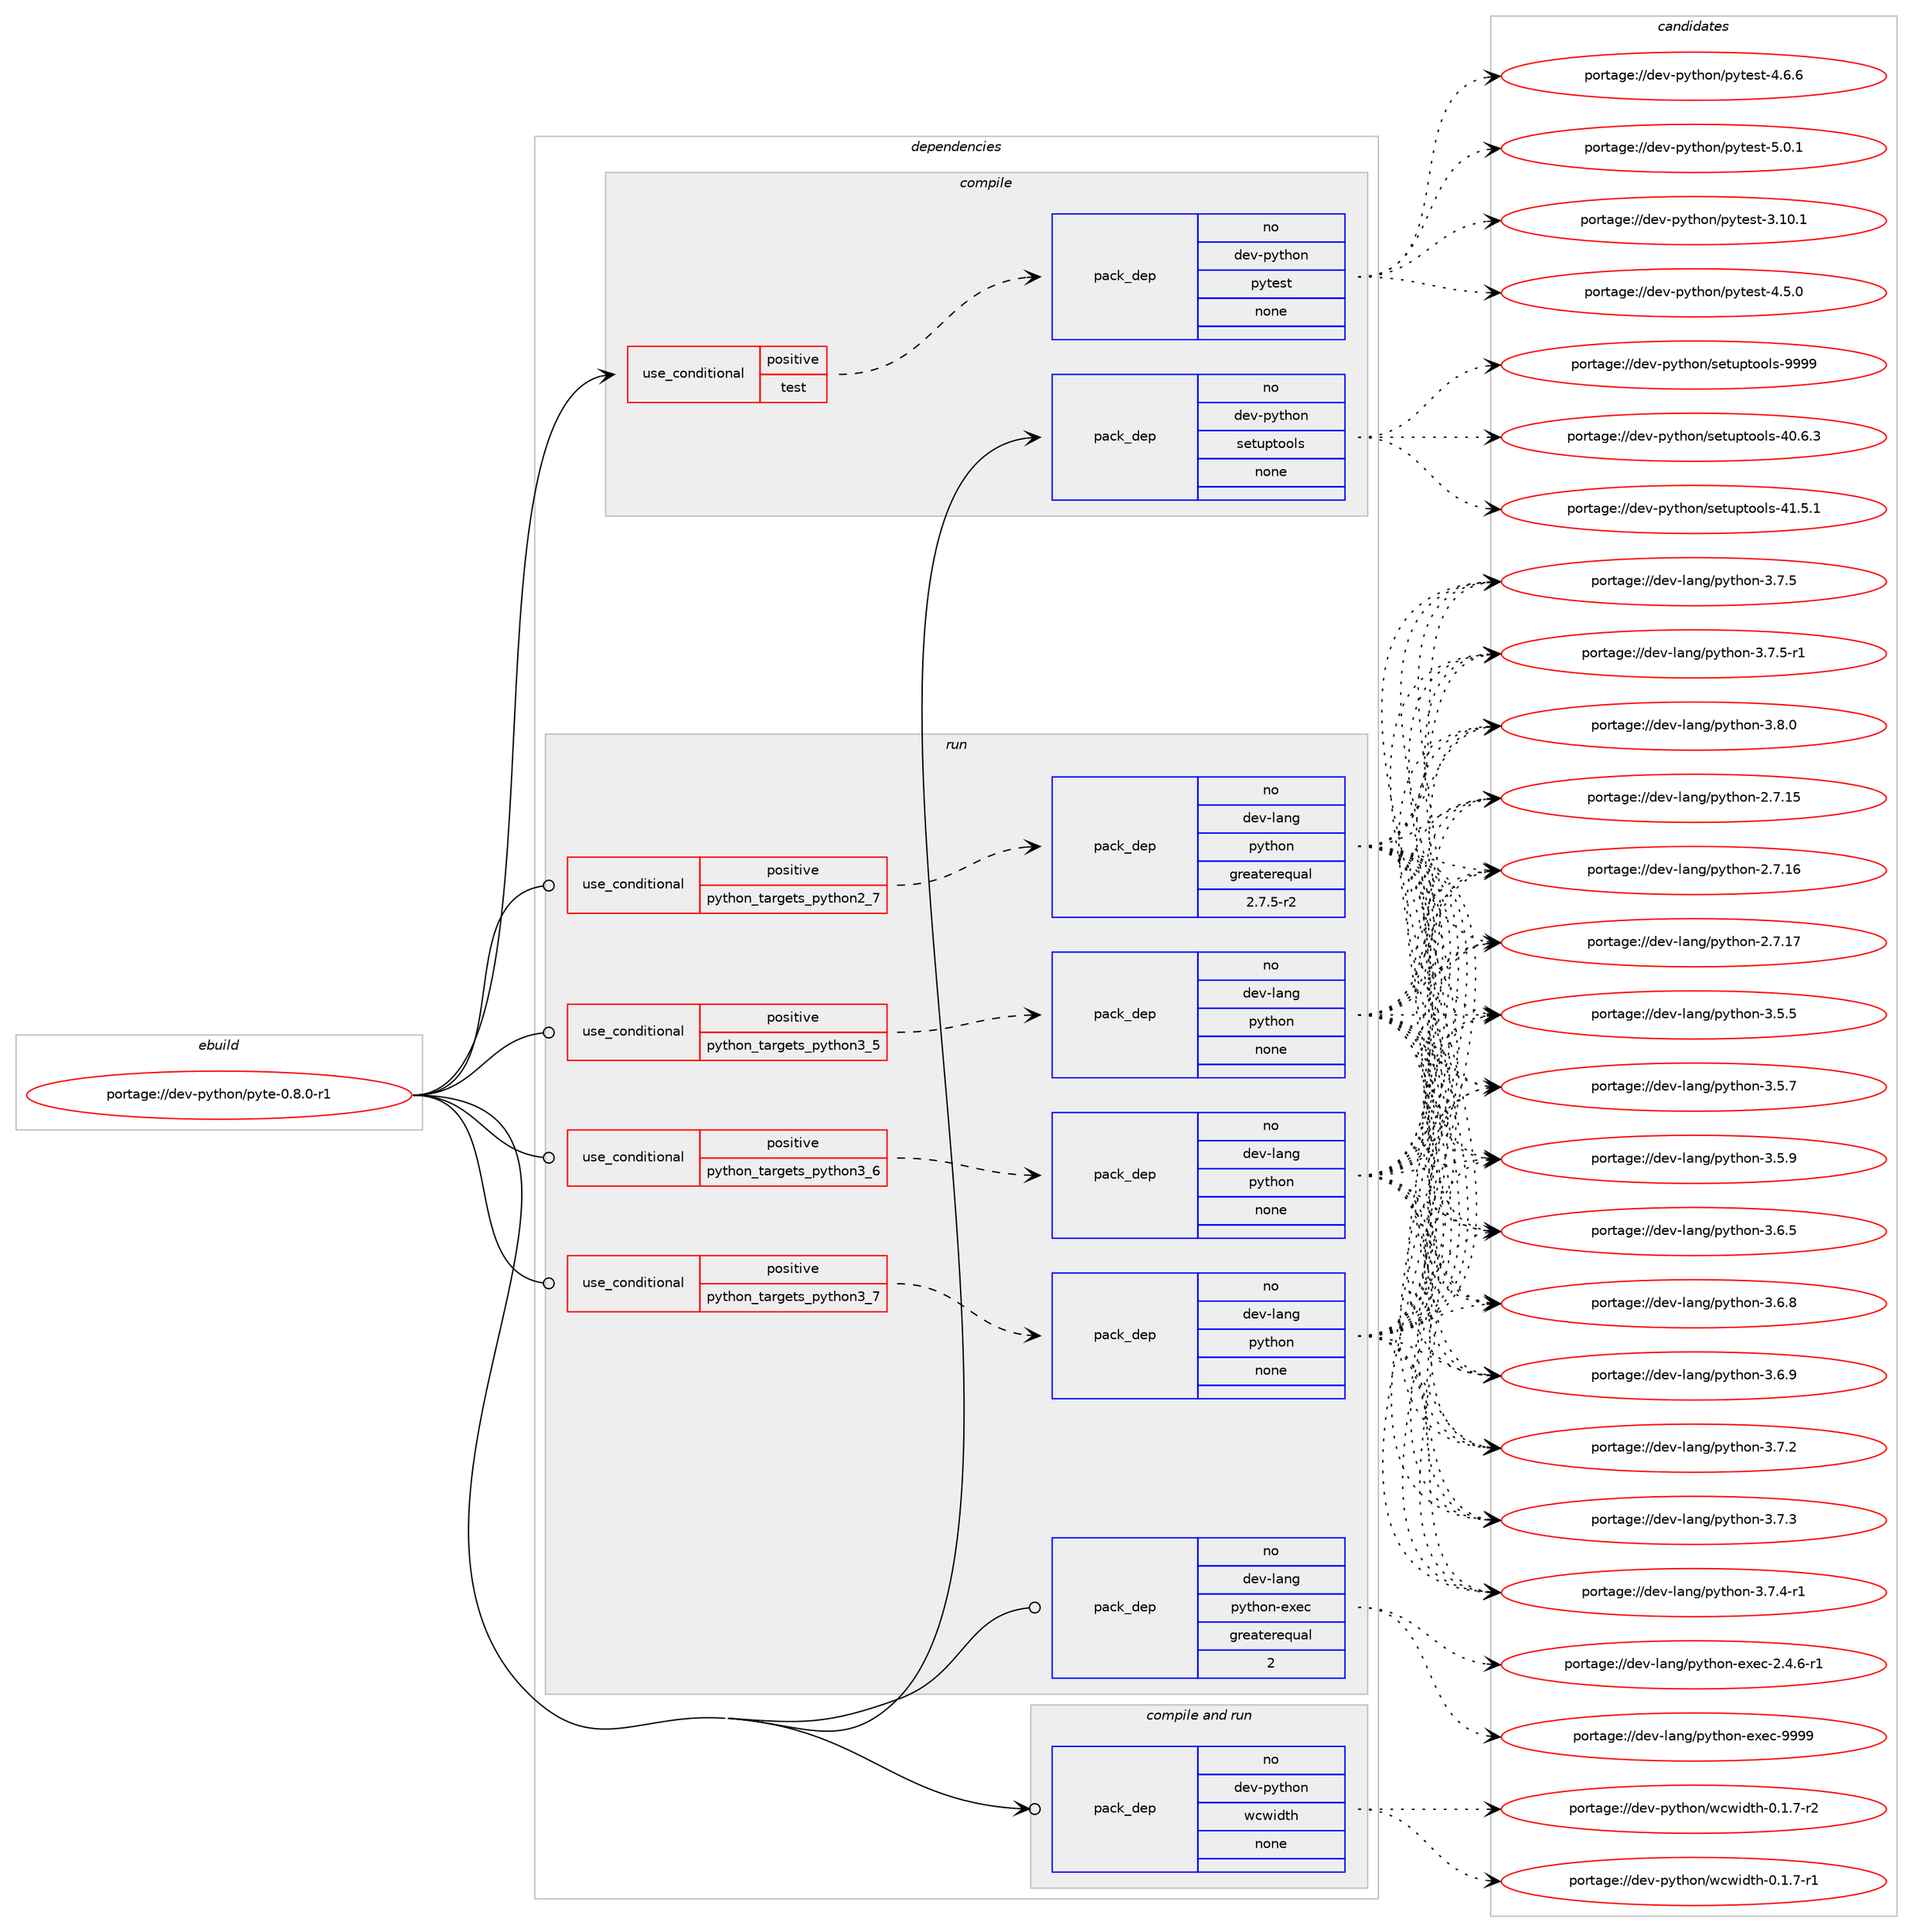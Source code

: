 digraph prolog {

# *************
# Graph options
# *************

newrank=true;
concentrate=true;
compound=true;
graph [rankdir=LR,fontname=Helvetica,fontsize=10,ranksep=1.5];#, ranksep=2.5, nodesep=0.2];
edge  [arrowhead=vee];
node  [fontname=Helvetica,fontsize=10];

# **********
# The ebuild
# **********

subgraph cluster_leftcol {
color=gray;
rank=same;
label=<<i>ebuild</i>>;
id [label="portage://dev-python/pyte-0.8.0-r1", color=red, width=4, href="../dev-python/pyte-0.8.0-r1.svg"];
}

# ****************
# The dependencies
# ****************

subgraph cluster_midcol {
color=gray;
label=<<i>dependencies</i>>;
subgraph cluster_compile {
fillcolor="#eeeeee";
style=filled;
label=<<i>compile</i>>;
subgraph cond36202 {
dependency164005 [label=<<TABLE BORDER="0" CELLBORDER="1" CELLSPACING="0" CELLPADDING="4"><TR><TD ROWSPAN="3" CELLPADDING="10">use_conditional</TD></TR><TR><TD>positive</TD></TR><TR><TD>test</TD></TR></TABLE>>, shape=none, color=red];
subgraph pack124417 {
dependency164006 [label=<<TABLE BORDER="0" CELLBORDER="1" CELLSPACING="0" CELLPADDING="4" WIDTH="220"><TR><TD ROWSPAN="6" CELLPADDING="30">pack_dep</TD></TR><TR><TD WIDTH="110">no</TD></TR><TR><TD>dev-python</TD></TR><TR><TD>pytest</TD></TR><TR><TD>none</TD></TR><TR><TD></TD></TR></TABLE>>, shape=none, color=blue];
}
dependency164005:e -> dependency164006:w [weight=20,style="dashed",arrowhead="vee"];
}
id:e -> dependency164005:w [weight=20,style="solid",arrowhead="vee"];
subgraph pack124418 {
dependency164007 [label=<<TABLE BORDER="0" CELLBORDER="1" CELLSPACING="0" CELLPADDING="4" WIDTH="220"><TR><TD ROWSPAN="6" CELLPADDING="30">pack_dep</TD></TR><TR><TD WIDTH="110">no</TD></TR><TR><TD>dev-python</TD></TR><TR><TD>setuptools</TD></TR><TR><TD>none</TD></TR><TR><TD></TD></TR></TABLE>>, shape=none, color=blue];
}
id:e -> dependency164007:w [weight=20,style="solid",arrowhead="vee"];
}
subgraph cluster_compileandrun {
fillcolor="#eeeeee";
style=filled;
label=<<i>compile and run</i>>;
subgraph pack124419 {
dependency164008 [label=<<TABLE BORDER="0" CELLBORDER="1" CELLSPACING="0" CELLPADDING="4" WIDTH="220"><TR><TD ROWSPAN="6" CELLPADDING="30">pack_dep</TD></TR><TR><TD WIDTH="110">no</TD></TR><TR><TD>dev-python</TD></TR><TR><TD>wcwidth</TD></TR><TR><TD>none</TD></TR><TR><TD></TD></TR></TABLE>>, shape=none, color=blue];
}
id:e -> dependency164008:w [weight=20,style="solid",arrowhead="odotvee"];
}
subgraph cluster_run {
fillcolor="#eeeeee";
style=filled;
label=<<i>run</i>>;
subgraph cond36203 {
dependency164009 [label=<<TABLE BORDER="0" CELLBORDER="1" CELLSPACING="0" CELLPADDING="4"><TR><TD ROWSPAN="3" CELLPADDING="10">use_conditional</TD></TR><TR><TD>positive</TD></TR><TR><TD>python_targets_python2_7</TD></TR></TABLE>>, shape=none, color=red];
subgraph pack124420 {
dependency164010 [label=<<TABLE BORDER="0" CELLBORDER="1" CELLSPACING="0" CELLPADDING="4" WIDTH="220"><TR><TD ROWSPAN="6" CELLPADDING="30">pack_dep</TD></TR><TR><TD WIDTH="110">no</TD></TR><TR><TD>dev-lang</TD></TR><TR><TD>python</TD></TR><TR><TD>greaterequal</TD></TR><TR><TD>2.7.5-r2</TD></TR></TABLE>>, shape=none, color=blue];
}
dependency164009:e -> dependency164010:w [weight=20,style="dashed",arrowhead="vee"];
}
id:e -> dependency164009:w [weight=20,style="solid",arrowhead="odot"];
subgraph cond36204 {
dependency164011 [label=<<TABLE BORDER="0" CELLBORDER="1" CELLSPACING="0" CELLPADDING="4"><TR><TD ROWSPAN="3" CELLPADDING="10">use_conditional</TD></TR><TR><TD>positive</TD></TR><TR><TD>python_targets_python3_5</TD></TR></TABLE>>, shape=none, color=red];
subgraph pack124421 {
dependency164012 [label=<<TABLE BORDER="0" CELLBORDER="1" CELLSPACING="0" CELLPADDING="4" WIDTH="220"><TR><TD ROWSPAN="6" CELLPADDING="30">pack_dep</TD></TR><TR><TD WIDTH="110">no</TD></TR><TR><TD>dev-lang</TD></TR><TR><TD>python</TD></TR><TR><TD>none</TD></TR><TR><TD></TD></TR></TABLE>>, shape=none, color=blue];
}
dependency164011:e -> dependency164012:w [weight=20,style="dashed",arrowhead="vee"];
}
id:e -> dependency164011:w [weight=20,style="solid",arrowhead="odot"];
subgraph cond36205 {
dependency164013 [label=<<TABLE BORDER="0" CELLBORDER="1" CELLSPACING="0" CELLPADDING="4"><TR><TD ROWSPAN="3" CELLPADDING="10">use_conditional</TD></TR><TR><TD>positive</TD></TR><TR><TD>python_targets_python3_6</TD></TR></TABLE>>, shape=none, color=red];
subgraph pack124422 {
dependency164014 [label=<<TABLE BORDER="0" CELLBORDER="1" CELLSPACING="0" CELLPADDING="4" WIDTH="220"><TR><TD ROWSPAN="6" CELLPADDING="30">pack_dep</TD></TR><TR><TD WIDTH="110">no</TD></TR><TR><TD>dev-lang</TD></TR><TR><TD>python</TD></TR><TR><TD>none</TD></TR><TR><TD></TD></TR></TABLE>>, shape=none, color=blue];
}
dependency164013:e -> dependency164014:w [weight=20,style="dashed",arrowhead="vee"];
}
id:e -> dependency164013:w [weight=20,style="solid",arrowhead="odot"];
subgraph cond36206 {
dependency164015 [label=<<TABLE BORDER="0" CELLBORDER="1" CELLSPACING="0" CELLPADDING="4"><TR><TD ROWSPAN="3" CELLPADDING="10">use_conditional</TD></TR><TR><TD>positive</TD></TR><TR><TD>python_targets_python3_7</TD></TR></TABLE>>, shape=none, color=red];
subgraph pack124423 {
dependency164016 [label=<<TABLE BORDER="0" CELLBORDER="1" CELLSPACING="0" CELLPADDING="4" WIDTH="220"><TR><TD ROWSPAN="6" CELLPADDING="30">pack_dep</TD></TR><TR><TD WIDTH="110">no</TD></TR><TR><TD>dev-lang</TD></TR><TR><TD>python</TD></TR><TR><TD>none</TD></TR><TR><TD></TD></TR></TABLE>>, shape=none, color=blue];
}
dependency164015:e -> dependency164016:w [weight=20,style="dashed",arrowhead="vee"];
}
id:e -> dependency164015:w [weight=20,style="solid",arrowhead="odot"];
subgraph pack124424 {
dependency164017 [label=<<TABLE BORDER="0" CELLBORDER="1" CELLSPACING="0" CELLPADDING="4" WIDTH="220"><TR><TD ROWSPAN="6" CELLPADDING="30">pack_dep</TD></TR><TR><TD WIDTH="110">no</TD></TR><TR><TD>dev-lang</TD></TR><TR><TD>python-exec</TD></TR><TR><TD>greaterequal</TD></TR><TR><TD>2</TD></TR></TABLE>>, shape=none, color=blue];
}
id:e -> dependency164017:w [weight=20,style="solid",arrowhead="odot"];
}
}

# **************
# The candidates
# **************

subgraph cluster_choices {
rank=same;
color=gray;
label=<<i>candidates</i>>;

subgraph choice124417 {
color=black;
nodesep=1;
choiceportage100101118451121211161041111104711212111610111511645514649484649 [label="portage://dev-python/pytest-3.10.1", color=red, width=4,href="../dev-python/pytest-3.10.1.svg"];
choiceportage1001011184511212111610411111047112121116101115116455246534648 [label="portage://dev-python/pytest-4.5.0", color=red, width=4,href="../dev-python/pytest-4.5.0.svg"];
choiceportage1001011184511212111610411111047112121116101115116455246544654 [label="portage://dev-python/pytest-4.6.6", color=red, width=4,href="../dev-python/pytest-4.6.6.svg"];
choiceportage1001011184511212111610411111047112121116101115116455346484649 [label="portage://dev-python/pytest-5.0.1", color=red, width=4,href="../dev-python/pytest-5.0.1.svg"];
dependency164006:e -> choiceportage100101118451121211161041111104711212111610111511645514649484649:w [style=dotted,weight="100"];
dependency164006:e -> choiceportage1001011184511212111610411111047112121116101115116455246534648:w [style=dotted,weight="100"];
dependency164006:e -> choiceportage1001011184511212111610411111047112121116101115116455246544654:w [style=dotted,weight="100"];
dependency164006:e -> choiceportage1001011184511212111610411111047112121116101115116455346484649:w [style=dotted,weight="100"];
}
subgraph choice124418 {
color=black;
nodesep=1;
choiceportage100101118451121211161041111104711510111611711211611111110811545524846544651 [label="portage://dev-python/setuptools-40.6.3", color=red, width=4,href="../dev-python/setuptools-40.6.3.svg"];
choiceportage100101118451121211161041111104711510111611711211611111110811545524946534649 [label="portage://dev-python/setuptools-41.5.1", color=red, width=4,href="../dev-python/setuptools-41.5.1.svg"];
choiceportage10010111845112121116104111110471151011161171121161111111081154557575757 [label="portage://dev-python/setuptools-9999", color=red, width=4,href="../dev-python/setuptools-9999.svg"];
dependency164007:e -> choiceportage100101118451121211161041111104711510111611711211611111110811545524846544651:w [style=dotted,weight="100"];
dependency164007:e -> choiceportage100101118451121211161041111104711510111611711211611111110811545524946534649:w [style=dotted,weight="100"];
dependency164007:e -> choiceportage10010111845112121116104111110471151011161171121161111111081154557575757:w [style=dotted,weight="100"];
}
subgraph choice124419 {
color=black;
nodesep=1;
choiceportage1001011184511212111610411111047119991191051001161044548464946554511449 [label="portage://dev-python/wcwidth-0.1.7-r1", color=red, width=4,href="../dev-python/wcwidth-0.1.7-r1.svg"];
choiceportage1001011184511212111610411111047119991191051001161044548464946554511450 [label="portage://dev-python/wcwidth-0.1.7-r2", color=red, width=4,href="../dev-python/wcwidth-0.1.7-r2.svg"];
dependency164008:e -> choiceportage1001011184511212111610411111047119991191051001161044548464946554511449:w [style=dotted,weight="100"];
dependency164008:e -> choiceportage1001011184511212111610411111047119991191051001161044548464946554511450:w [style=dotted,weight="100"];
}
subgraph choice124420 {
color=black;
nodesep=1;
choiceportage10010111845108971101034711212111610411111045504655464953 [label="portage://dev-lang/python-2.7.15", color=red, width=4,href="../dev-lang/python-2.7.15.svg"];
choiceportage10010111845108971101034711212111610411111045504655464954 [label="portage://dev-lang/python-2.7.16", color=red, width=4,href="../dev-lang/python-2.7.16.svg"];
choiceportage10010111845108971101034711212111610411111045504655464955 [label="portage://dev-lang/python-2.7.17", color=red, width=4,href="../dev-lang/python-2.7.17.svg"];
choiceportage100101118451089711010347112121116104111110455146534653 [label="portage://dev-lang/python-3.5.5", color=red, width=4,href="../dev-lang/python-3.5.5.svg"];
choiceportage100101118451089711010347112121116104111110455146534655 [label="portage://dev-lang/python-3.5.7", color=red, width=4,href="../dev-lang/python-3.5.7.svg"];
choiceportage100101118451089711010347112121116104111110455146534657 [label="portage://dev-lang/python-3.5.9", color=red, width=4,href="../dev-lang/python-3.5.9.svg"];
choiceportage100101118451089711010347112121116104111110455146544653 [label="portage://dev-lang/python-3.6.5", color=red, width=4,href="../dev-lang/python-3.6.5.svg"];
choiceportage100101118451089711010347112121116104111110455146544656 [label="portage://dev-lang/python-3.6.8", color=red, width=4,href="../dev-lang/python-3.6.8.svg"];
choiceportage100101118451089711010347112121116104111110455146544657 [label="portage://dev-lang/python-3.6.9", color=red, width=4,href="../dev-lang/python-3.6.9.svg"];
choiceportage100101118451089711010347112121116104111110455146554650 [label="portage://dev-lang/python-3.7.2", color=red, width=4,href="../dev-lang/python-3.7.2.svg"];
choiceportage100101118451089711010347112121116104111110455146554651 [label="portage://dev-lang/python-3.7.3", color=red, width=4,href="../dev-lang/python-3.7.3.svg"];
choiceportage1001011184510897110103471121211161041111104551465546524511449 [label="portage://dev-lang/python-3.7.4-r1", color=red, width=4,href="../dev-lang/python-3.7.4-r1.svg"];
choiceportage100101118451089711010347112121116104111110455146554653 [label="portage://dev-lang/python-3.7.5", color=red, width=4,href="../dev-lang/python-3.7.5.svg"];
choiceportage1001011184510897110103471121211161041111104551465546534511449 [label="portage://dev-lang/python-3.7.5-r1", color=red, width=4,href="../dev-lang/python-3.7.5-r1.svg"];
choiceportage100101118451089711010347112121116104111110455146564648 [label="portage://dev-lang/python-3.8.0", color=red, width=4,href="../dev-lang/python-3.8.0.svg"];
dependency164010:e -> choiceportage10010111845108971101034711212111610411111045504655464953:w [style=dotted,weight="100"];
dependency164010:e -> choiceportage10010111845108971101034711212111610411111045504655464954:w [style=dotted,weight="100"];
dependency164010:e -> choiceportage10010111845108971101034711212111610411111045504655464955:w [style=dotted,weight="100"];
dependency164010:e -> choiceportage100101118451089711010347112121116104111110455146534653:w [style=dotted,weight="100"];
dependency164010:e -> choiceportage100101118451089711010347112121116104111110455146534655:w [style=dotted,weight="100"];
dependency164010:e -> choiceportage100101118451089711010347112121116104111110455146534657:w [style=dotted,weight="100"];
dependency164010:e -> choiceportage100101118451089711010347112121116104111110455146544653:w [style=dotted,weight="100"];
dependency164010:e -> choiceportage100101118451089711010347112121116104111110455146544656:w [style=dotted,weight="100"];
dependency164010:e -> choiceportage100101118451089711010347112121116104111110455146544657:w [style=dotted,weight="100"];
dependency164010:e -> choiceportage100101118451089711010347112121116104111110455146554650:w [style=dotted,weight="100"];
dependency164010:e -> choiceportage100101118451089711010347112121116104111110455146554651:w [style=dotted,weight="100"];
dependency164010:e -> choiceportage1001011184510897110103471121211161041111104551465546524511449:w [style=dotted,weight="100"];
dependency164010:e -> choiceportage100101118451089711010347112121116104111110455146554653:w [style=dotted,weight="100"];
dependency164010:e -> choiceportage1001011184510897110103471121211161041111104551465546534511449:w [style=dotted,weight="100"];
dependency164010:e -> choiceportage100101118451089711010347112121116104111110455146564648:w [style=dotted,weight="100"];
}
subgraph choice124421 {
color=black;
nodesep=1;
choiceportage10010111845108971101034711212111610411111045504655464953 [label="portage://dev-lang/python-2.7.15", color=red, width=4,href="../dev-lang/python-2.7.15.svg"];
choiceportage10010111845108971101034711212111610411111045504655464954 [label="portage://dev-lang/python-2.7.16", color=red, width=4,href="../dev-lang/python-2.7.16.svg"];
choiceportage10010111845108971101034711212111610411111045504655464955 [label="portage://dev-lang/python-2.7.17", color=red, width=4,href="../dev-lang/python-2.7.17.svg"];
choiceportage100101118451089711010347112121116104111110455146534653 [label="portage://dev-lang/python-3.5.5", color=red, width=4,href="../dev-lang/python-3.5.5.svg"];
choiceportage100101118451089711010347112121116104111110455146534655 [label="portage://dev-lang/python-3.5.7", color=red, width=4,href="../dev-lang/python-3.5.7.svg"];
choiceportage100101118451089711010347112121116104111110455146534657 [label="portage://dev-lang/python-3.5.9", color=red, width=4,href="../dev-lang/python-3.5.9.svg"];
choiceportage100101118451089711010347112121116104111110455146544653 [label="portage://dev-lang/python-3.6.5", color=red, width=4,href="../dev-lang/python-3.6.5.svg"];
choiceportage100101118451089711010347112121116104111110455146544656 [label="portage://dev-lang/python-3.6.8", color=red, width=4,href="../dev-lang/python-3.6.8.svg"];
choiceportage100101118451089711010347112121116104111110455146544657 [label="portage://dev-lang/python-3.6.9", color=red, width=4,href="../dev-lang/python-3.6.9.svg"];
choiceportage100101118451089711010347112121116104111110455146554650 [label="portage://dev-lang/python-3.7.2", color=red, width=4,href="../dev-lang/python-3.7.2.svg"];
choiceportage100101118451089711010347112121116104111110455146554651 [label="portage://dev-lang/python-3.7.3", color=red, width=4,href="../dev-lang/python-3.7.3.svg"];
choiceportage1001011184510897110103471121211161041111104551465546524511449 [label="portage://dev-lang/python-3.7.4-r1", color=red, width=4,href="../dev-lang/python-3.7.4-r1.svg"];
choiceportage100101118451089711010347112121116104111110455146554653 [label="portage://dev-lang/python-3.7.5", color=red, width=4,href="../dev-lang/python-3.7.5.svg"];
choiceportage1001011184510897110103471121211161041111104551465546534511449 [label="portage://dev-lang/python-3.7.5-r1", color=red, width=4,href="../dev-lang/python-3.7.5-r1.svg"];
choiceportage100101118451089711010347112121116104111110455146564648 [label="portage://dev-lang/python-3.8.0", color=red, width=4,href="../dev-lang/python-3.8.0.svg"];
dependency164012:e -> choiceportage10010111845108971101034711212111610411111045504655464953:w [style=dotted,weight="100"];
dependency164012:e -> choiceportage10010111845108971101034711212111610411111045504655464954:w [style=dotted,weight="100"];
dependency164012:e -> choiceportage10010111845108971101034711212111610411111045504655464955:w [style=dotted,weight="100"];
dependency164012:e -> choiceportage100101118451089711010347112121116104111110455146534653:w [style=dotted,weight="100"];
dependency164012:e -> choiceportage100101118451089711010347112121116104111110455146534655:w [style=dotted,weight="100"];
dependency164012:e -> choiceportage100101118451089711010347112121116104111110455146534657:w [style=dotted,weight="100"];
dependency164012:e -> choiceportage100101118451089711010347112121116104111110455146544653:w [style=dotted,weight="100"];
dependency164012:e -> choiceportage100101118451089711010347112121116104111110455146544656:w [style=dotted,weight="100"];
dependency164012:e -> choiceportage100101118451089711010347112121116104111110455146544657:w [style=dotted,weight="100"];
dependency164012:e -> choiceportage100101118451089711010347112121116104111110455146554650:w [style=dotted,weight="100"];
dependency164012:e -> choiceportage100101118451089711010347112121116104111110455146554651:w [style=dotted,weight="100"];
dependency164012:e -> choiceportage1001011184510897110103471121211161041111104551465546524511449:w [style=dotted,weight="100"];
dependency164012:e -> choiceportage100101118451089711010347112121116104111110455146554653:w [style=dotted,weight="100"];
dependency164012:e -> choiceportage1001011184510897110103471121211161041111104551465546534511449:w [style=dotted,weight="100"];
dependency164012:e -> choiceportage100101118451089711010347112121116104111110455146564648:w [style=dotted,weight="100"];
}
subgraph choice124422 {
color=black;
nodesep=1;
choiceportage10010111845108971101034711212111610411111045504655464953 [label="portage://dev-lang/python-2.7.15", color=red, width=4,href="../dev-lang/python-2.7.15.svg"];
choiceportage10010111845108971101034711212111610411111045504655464954 [label="portage://dev-lang/python-2.7.16", color=red, width=4,href="../dev-lang/python-2.7.16.svg"];
choiceportage10010111845108971101034711212111610411111045504655464955 [label="portage://dev-lang/python-2.7.17", color=red, width=4,href="../dev-lang/python-2.7.17.svg"];
choiceportage100101118451089711010347112121116104111110455146534653 [label="portage://dev-lang/python-3.5.5", color=red, width=4,href="../dev-lang/python-3.5.5.svg"];
choiceportage100101118451089711010347112121116104111110455146534655 [label="portage://dev-lang/python-3.5.7", color=red, width=4,href="../dev-lang/python-3.5.7.svg"];
choiceportage100101118451089711010347112121116104111110455146534657 [label="portage://dev-lang/python-3.5.9", color=red, width=4,href="../dev-lang/python-3.5.9.svg"];
choiceportage100101118451089711010347112121116104111110455146544653 [label="portage://dev-lang/python-3.6.5", color=red, width=4,href="../dev-lang/python-3.6.5.svg"];
choiceportage100101118451089711010347112121116104111110455146544656 [label="portage://dev-lang/python-3.6.8", color=red, width=4,href="../dev-lang/python-3.6.8.svg"];
choiceportage100101118451089711010347112121116104111110455146544657 [label="portage://dev-lang/python-3.6.9", color=red, width=4,href="../dev-lang/python-3.6.9.svg"];
choiceportage100101118451089711010347112121116104111110455146554650 [label="portage://dev-lang/python-3.7.2", color=red, width=4,href="../dev-lang/python-3.7.2.svg"];
choiceportage100101118451089711010347112121116104111110455146554651 [label="portage://dev-lang/python-3.7.3", color=red, width=4,href="../dev-lang/python-3.7.3.svg"];
choiceportage1001011184510897110103471121211161041111104551465546524511449 [label="portage://dev-lang/python-3.7.4-r1", color=red, width=4,href="../dev-lang/python-3.7.4-r1.svg"];
choiceportage100101118451089711010347112121116104111110455146554653 [label="portage://dev-lang/python-3.7.5", color=red, width=4,href="../dev-lang/python-3.7.5.svg"];
choiceportage1001011184510897110103471121211161041111104551465546534511449 [label="portage://dev-lang/python-3.7.5-r1", color=red, width=4,href="../dev-lang/python-3.7.5-r1.svg"];
choiceportage100101118451089711010347112121116104111110455146564648 [label="portage://dev-lang/python-3.8.0", color=red, width=4,href="../dev-lang/python-3.8.0.svg"];
dependency164014:e -> choiceportage10010111845108971101034711212111610411111045504655464953:w [style=dotted,weight="100"];
dependency164014:e -> choiceportage10010111845108971101034711212111610411111045504655464954:w [style=dotted,weight="100"];
dependency164014:e -> choiceportage10010111845108971101034711212111610411111045504655464955:w [style=dotted,weight="100"];
dependency164014:e -> choiceportage100101118451089711010347112121116104111110455146534653:w [style=dotted,weight="100"];
dependency164014:e -> choiceportage100101118451089711010347112121116104111110455146534655:w [style=dotted,weight="100"];
dependency164014:e -> choiceportage100101118451089711010347112121116104111110455146534657:w [style=dotted,weight="100"];
dependency164014:e -> choiceportage100101118451089711010347112121116104111110455146544653:w [style=dotted,weight="100"];
dependency164014:e -> choiceportage100101118451089711010347112121116104111110455146544656:w [style=dotted,weight="100"];
dependency164014:e -> choiceportage100101118451089711010347112121116104111110455146544657:w [style=dotted,weight="100"];
dependency164014:e -> choiceportage100101118451089711010347112121116104111110455146554650:w [style=dotted,weight="100"];
dependency164014:e -> choiceportage100101118451089711010347112121116104111110455146554651:w [style=dotted,weight="100"];
dependency164014:e -> choiceportage1001011184510897110103471121211161041111104551465546524511449:w [style=dotted,weight="100"];
dependency164014:e -> choiceportage100101118451089711010347112121116104111110455146554653:w [style=dotted,weight="100"];
dependency164014:e -> choiceportage1001011184510897110103471121211161041111104551465546534511449:w [style=dotted,weight="100"];
dependency164014:e -> choiceportage100101118451089711010347112121116104111110455146564648:w [style=dotted,weight="100"];
}
subgraph choice124423 {
color=black;
nodesep=1;
choiceportage10010111845108971101034711212111610411111045504655464953 [label="portage://dev-lang/python-2.7.15", color=red, width=4,href="../dev-lang/python-2.7.15.svg"];
choiceportage10010111845108971101034711212111610411111045504655464954 [label="portage://dev-lang/python-2.7.16", color=red, width=4,href="../dev-lang/python-2.7.16.svg"];
choiceportage10010111845108971101034711212111610411111045504655464955 [label="portage://dev-lang/python-2.7.17", color=red, width=4,href="../dev-lang/python-2.7.17.svg"];
choiceportage100101118451089711010347112121116104111110455146534653 [label="portage://dev-lang/python-3.5.5", color=red, width=4,href="../dev-lang/python-3.5.5.svg"];
choiceportage100101118451089711010347112121116104111110455146534655 [label="portage://dev-lang/python-3.5.7", color=red, width=4,href="../dev-lang/python-3.5.7.svg"];
choiceportage100101118451089711010347112121116104111110455146534657 [label="portage://dev-lang/python-3.5.9", color=red, width=4,href="../dev-lang/python-3.5.9.svg"];
choiceportage100101118451089711010347112121116104111110455146544653 [label="portage://dev-lang/python-3.6.5", color=red, width=4,href="../dev-lang/python-3.6.5.svg"];
choiceportage100101118451089711010347112121116104111110455146544656 [label="portage://dev-lang/python-3.6.8", color=red, width=4,href="../dev-lang/python-3.6.8.svg"];
choiceportage100101118451089711010347112121116104111110455146544657 [label="portage://dev-lang/python-3.6.9", color=red, width=4,href="../dev-lang/python-3.6.9.svg"];
choiceportage100101118451089711010347112121116104111110455146554650 [label="portage://dev-lang/python-3.7.2", color=red, width=4,href="../dev-lang/python-3.7.2.svg"];
choiceportage100101118451089711010347112121116104111110455146554651 [label="portage://dev-lang/python-3.7.3", color=red, width=4,href="../dev-lang/python-3.7.3.svg"];
choiceportage1001011184510897110103471121211161041111104551465546524511449 [label="portage://dev-lang/python-3.7.4-r1", color=red, width=4,href="../dev-lang/python-3.7.4-r1.svg"];
choiceportage100101118451089711010347112121116104111110455146554653 [label="portage://dev-lang/python-3.7.5", color=red, width=4,href="../dev-lang/python-3.7.5.svg"];
choiceportage1001011184510897110103471121211161041111104551465546534511449 [label="portage://dev-lang/python-3.7.5-r1", color=red, width=4,href="../dev-lang/python-3.7.5-r1.svg"];
choiceportage100101118451089711010347112121116104111110455146564648 [label="portage://dev-lang/python-3.8.0", color=red, width=4,href="../dev-lang/python-3.8.0.svg"];
dependency164016:e -> choiceportage10010111845108971101034711212111610411111045504655464953:w [style=dotted,weight="100"];
dependency164016:e -> choiceportage10010111845108971101034711212111610411111045504655464954:w [style=dotted,weight="100"];
dependency164016:e -> choiceportage10010111845108971101034711212111610411111045504655464955:w [style=dotted,weight="100"];
dependency164016:e -> choiceportage100101118451089711010347112121116104111110455146534653:w [style=dotted,weight="100"];
dependency164016:e -> choiceportage100101118451089711010347112121116104111110455146534655:w [style=dotted,weight="100"];
dependency164016:e -> choiceportage100101118451089711010347112121116104111110455146534657:w [style=dotted,weight="100"];
dependency164016:e -> choiceportage100101118451089711010347112121116104111110455146544653:w [style=dotted,weight="100"];
dependency164016:e -> choiceportage100101118451089711010347112121116104111110455146544656:w [style=dotted,weight="100"];
dependency164016:e -> choiceportage100101118451089711010347112121116104111110455146544657:w [style=dotted,weight="100"];
dependency164016:e -> choiceportage100101118451089711010347112121116104111110455146554650:w [style=dotted,weight="100"];
dependency164016:e -> choiceportage100101118451089711010347112121116104111110455146554651:w [style=dotted,weight="100"];
dependency164016:e -> choiceportage1001011184510897110103471121211161041111104551465546524511449:w [style=dotted,weight="100"];
dependency164016:e -> choiceportage100101118451089711010347112121116104111110455146554653:w [style=dotted,weight="100"];
dependency164016:e -> choiceportage1001011184510897110103471121211161041111104551465546534511449:w [style=dotted,weight="100"];
dependency164016:e -> choiceportage100101118451089711010347112121116104111110455146564648:w [style=dotted,weight="100"];
}
subgraph choice124424 {
color=black;
nodesep=1;
choiceportage10010111845108971101034711212111610411111045101120101994550465246544511449 [label="portage://dev-lang/python-exec-2.4.6-r1", color=red, width=4,href="../dev-lang/python-exec-2.4.6-r1.svg"];
choiceportage10010111845108971101034711212111610411111045101120101994557575757 [label="portage://dev-lang/python-exec-9999", color=red, width=4,href="../dev-lang/python-exec-9999.svg"];
dependency164017:e -> choiceportage10010111845108971101034711212111610411111045101120101994550465246544511449:w [style=dotted,weight="100"];
dependency164017:e -> choiceportage10010111845108971101034711212111610411111045101120101994557575757:w [style=dotted,weight="100"];
}
}

}
